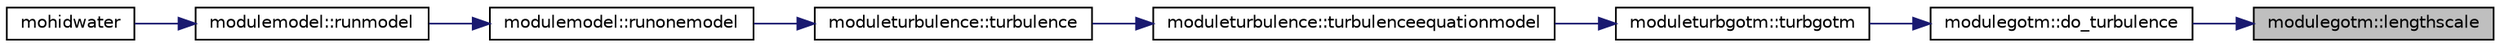 digraph "modulegotm::lengthscale"
{
 // LATEX_PDF_SIZE
  edge [fontname="Helvetica",fontsize="10",labelfontname="Helvetica",labelfontsize="10"];
  node [fontname="Helvetica",fontsize="10",shape=record];
  rankdir="RL";
  Node1 [label="modulegotm::lengthscale",height=0.2,width=0.4,color="black", fillcolor="grey75", style="filled", fontcolor="black",tooltip=" "];
  Node1 -> Node2 [dir="back",color="midnightblue",fontsize="10",style="solid"];
  Node2 [label="modulegotm::do_turbulence",height=0.2,width=0.4,color="black", fillcolor="white", style="filled",URL="$namespacemodulegotm.html#a4ca35153e188114f4f02fe276d302d14",tooltip=" "];
  Node2 -> Node3 [dir="back",color="midnightblue",fontsize="10",style="solid"];
  Node3 [label="moduleturbgotm::turbgotm",height=0.2,width=0.4,color="black", fillcolor="white", style="filled",URL="$namespacemoduleturbgotm.html#ab0d8f0e83e75ef88108e4b2bf04543c0",tooltip=" "];
  Node3 -> Node4 [dir="back",color="midnightblue",fontsize="10",style="solid"];
  Node4 [label="moduleturbulence::turbulenceequationmodel",height=0.2,width=0.4,color="black", fillcolor="white", style="filled",URL="$namespacemoduleturbulence.html#ab1caba5ca0b728449a98a3884fda59e8",tooltip=" "];
  Node4 -> Node5 [dir="back",color="midnightblue",fontsize="10",style="solid"];
  Node5 [label="moduleturbulence::turbulence",height=0.2,width=0.4,color="black", fillcolor="white", style="filled",URL="$namespacemoduleturbulence.html#aa75d43b0bd3a1b14c9baa4fe1ba2e6f7",tooltip=" "];
  Node5 -> Node6 [dir="back",color="midnightblue",fontsize="10",style="solid"];
  Node6 [label="modulemodel::runonemodel",height=0.2,width=0.4,color="black", fillcolor="white", style="filled",URL="$namespacemodulemodel.html#ab22d85061a595a03c83c11766cba5587",tooltip=" "];
  Node6 -> Node7 [dir="back",color="midnightblue",fontsize="10",style="solid"];
  Node7 [label="modulemodel::runmodel",height=0.2,width=0.4,color="black", fillcolor="white", style="filled",URL="$namespacemodulemodel.html#a16a07d5b28a4877790acec46aed111b6",tooltip=" "];
  Node7 -> Node8 [dir="back",color="midnightblue",fontsize="10",style="solid"];
  Node8 [label="mohidwater",height=0.2,width=0.4,color="black", fillcolor="white", style="filled",URL="$_main_8_f90.html#a22cacab418d9e36dcaa8c3aef44b4185",tooltip=" "];
}
